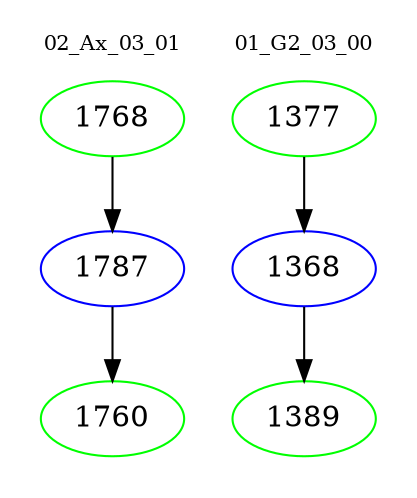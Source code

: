 digraph{
subgraph cluster_0 {
color = white
label = "02_Ax_03_01";
fontsize=10;
T0_1768 [label="1768", color="green"]
T0_1768 -> T0_1787 [color="black"]
T0_1787 [label="1787", color="blue"]
T0_1787 -> T0_1760 [color="black"]
T0_1760 [label="1760", color="green"]
}
subgraph cluster_1 {
color = white
label = "01_G2_03_00";
fontsize=10;
T1_1377 [label="1377", color="green"]
T1_1377 -> T1_1368 [color="black"]
T1_1368 [label="1368", color="blue"]
T1_1368 -> T1_1389 [color="black"]
T1_1389 [label="1389", color="green"]
}
}
